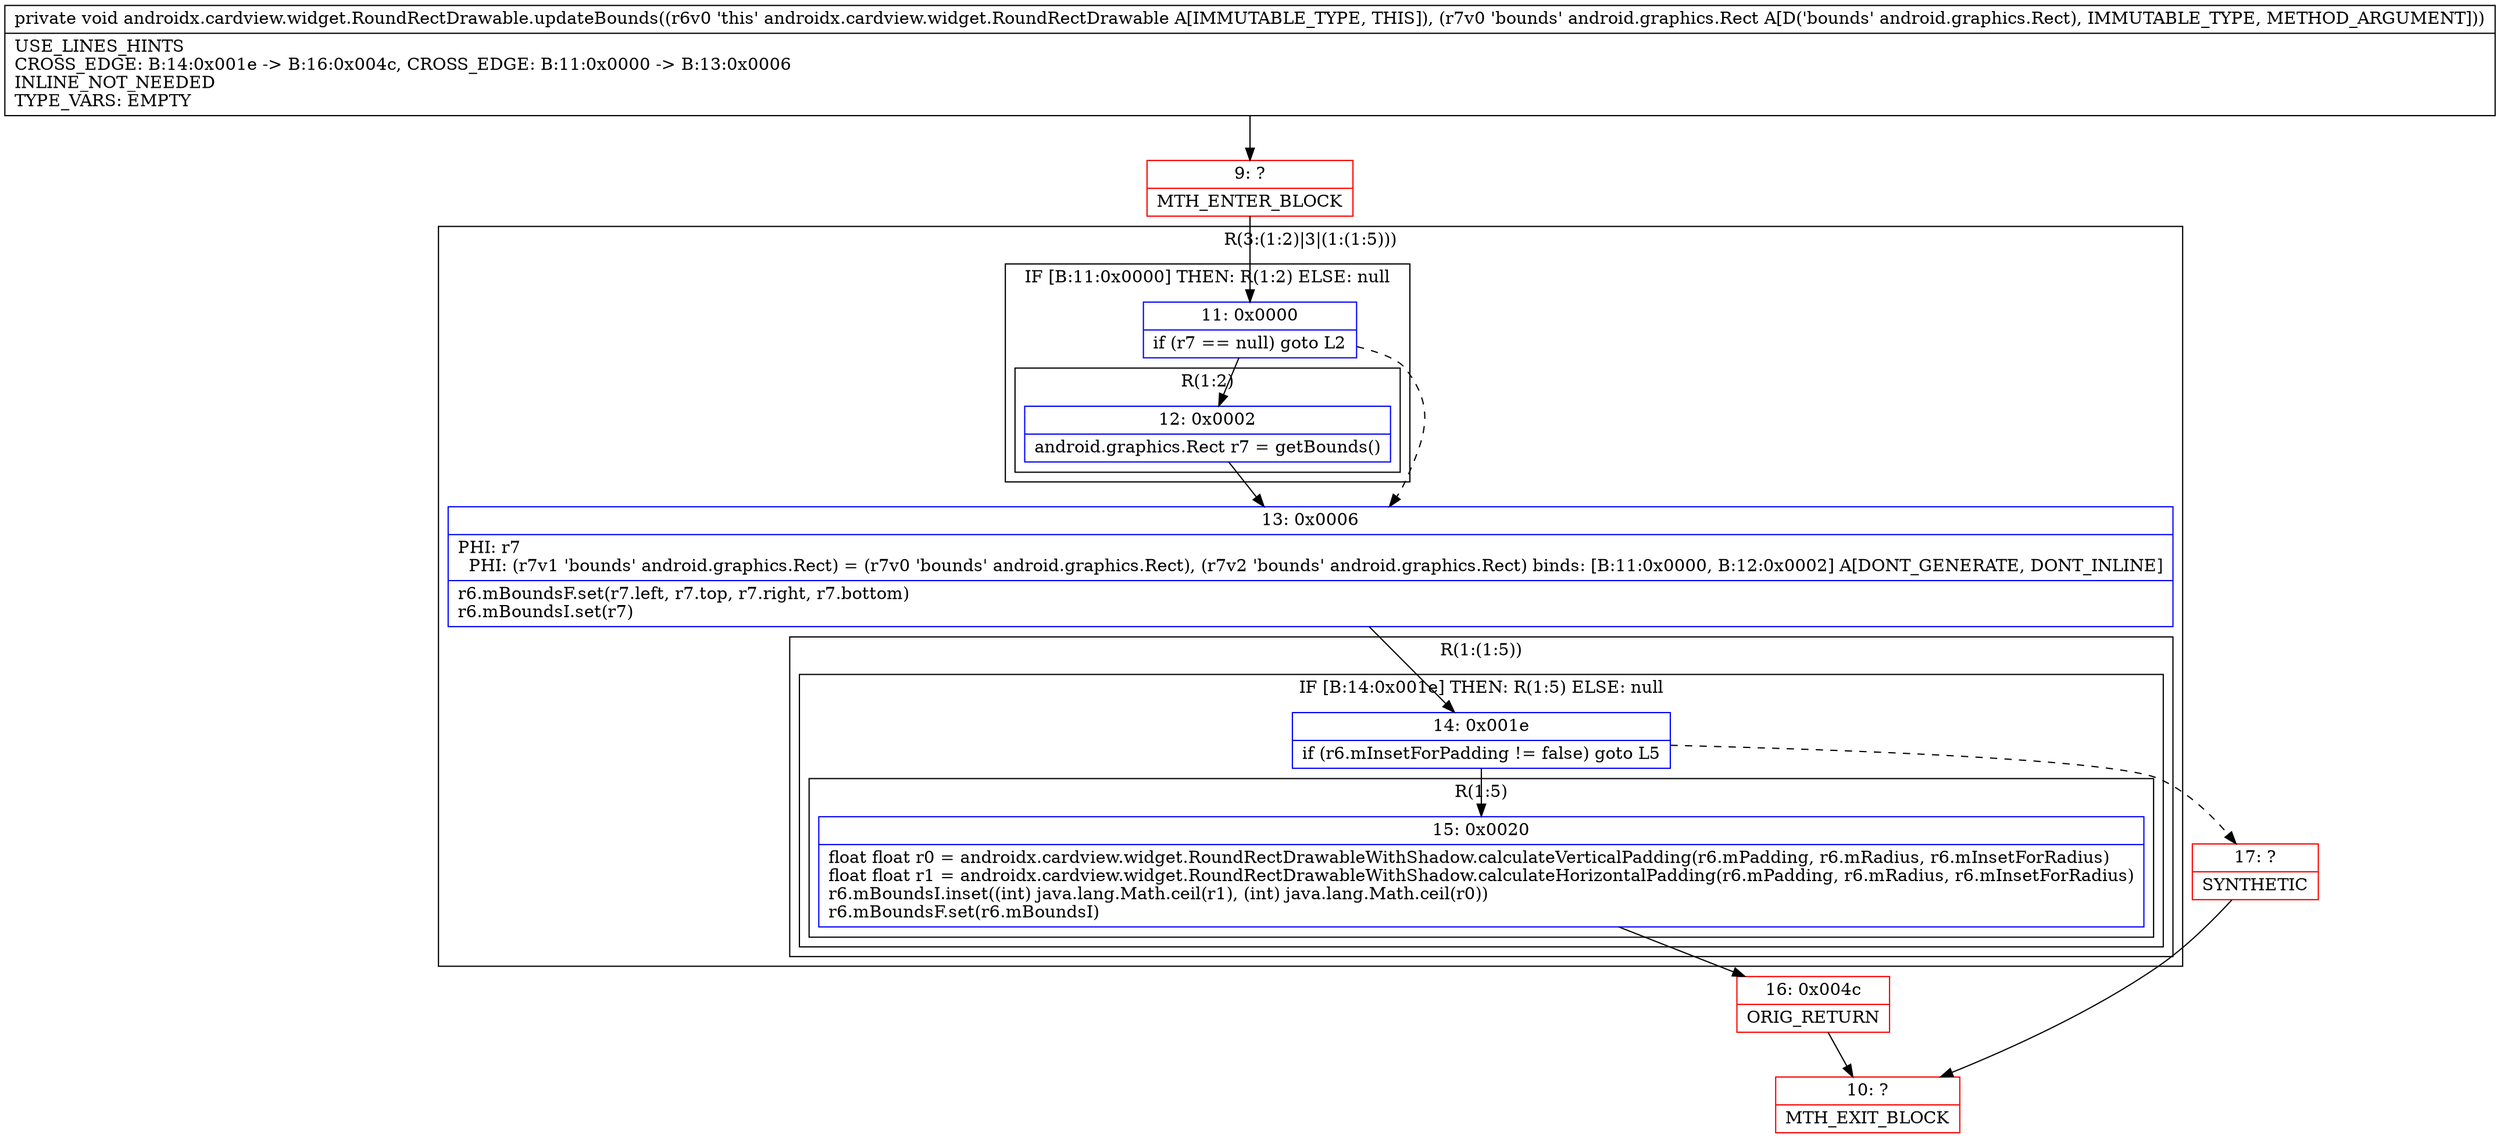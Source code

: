 digraph "CFG forandroidx.cardview.widget.RoundRectDrawable.updateBounds(Landroid\/graphics\/Rect;)V" {
subgraph cluster_Region_107276383 {
label = "R(3:(1:2)|3|(1:(1:5)))";
node [shape=record,color=blue];
subgraph cluster_IfRegion_224565449 {
label = "IF [B:11:0x0000] THEN: R(1:2) ELSE: null";
node [shape=record,color=blue];
Node_11 [shape=record,label="{11\:\ 0x0000|if (r7 == null) goto L2\l}"];
subgraph cluster_Region_104024272 {
label = "R(1:2)";
node [shape=record,color=blue];
Node_12 [shape=record,label="{12\:\ 0x0002|android.graphics.Rect r7 = getBounds()\l}"];
}
}
Node_13 [shape=record,label="{13\:\ 0x0006|PHI: r7 \l  PHI: (r7v1 'bounds' android.graphics.Rect) = (r7v0 'bounds' android.graphics.Rect), (r7v2 'bounds' android.graphics.Rect) binds: [B:11:0x0000, B:12:0x0002] A[DONT_GENERATE, DONT_INLINE]\l|r6.mBoundsF.set(r7.left, r7.top, r7.right, r7.bottom)\lr6.mBoundsI.set(r7)\l}"];
subgraph cluster_Region_436444403 {
label = "R(1:(1:5))";
node [shape=record,color=blue];
subgraph cluster_IfRegion_990161404 {
label = "IF [B:14:0x001e] THEN: R(1:5) ELSE: null";
node [shape=record,color=blue];
Node_14 [shape=record,label="{14\:\ 0x001e|if (r6.mInsetForPadding != false) goto L5\l}"];
subgraph cluster_Region_922954633 {
label = "R(1:5)";
node [shape=record,color=blue];
Node_15 [shape=record,label="{15\:\ 0x0020|float float r0 = androidx.cardview.widget.RoundRectDrawableWithShadow.calculateVerticalPadding(r6.mPadding, r6.mRadius, r6.mInsetForRadius)\lfloat float r1 = androidx.cardview.widget.RoundRectDrawableWithShadow.calculateHorizontalPadding(r6.mPadding, r6.mRadius, r6.mInsetForRadius)\lr6.mBoundsI.inset((int) java.lang.Math.ceil(r1), (int) java.lang.Math.ceil(r0))\lr6.mBoundsF.set(r6.mBoundsI)\l}"];
}
}
}
}
Node_9 [shape=record,color=red,label="{9\:\ ?|MTH_ENTER_BLOCK\l}"];
Node_16 [shape=record,color=red,label="{16\:\ 0x004c|ORIG_RETURN\l}"];
Node_10 [shape=record,color=red,label="{10\:\ ?|MTH_EXIT_BLOCK\l}"];
Node_17 [shape=record,color=red,label="{17\:\ ?|SYNTHETIC\l}"];
MethodNode[shape=record,label="{private void androidx.cardview.widget.RoundRectDrawable.updateBounds((r6v0 'this' androidx.cardview.widget.RoundRectDrawable A[IMMUTABLE_TYPE, THIS]), (r7v0 'bounds' android.graphics.Rect A[D('bounds' android.graphics.Rect), IMMUTABLE_TYPE, METHOD_ARGUMENT]))  | USE_LINES_HINTS\lCROSS_EDGE: B:14:0x001e \-\> B:16:0x004c, CROSS_EDGE: B:11:0x0000 \-\> B:13:0x0006\lINLINE_NOT_NEEDED\lTYPE_VARS: EMPTY\l}"];
MethodNode -> Node_9;Node_11 -> Node_12;
Node_11 -> Node_13[style=dashed];
Node_12 -> Node_13;
Node_13 -> Node_14;
Node_14 -> Node_15;
Node_14 -> Node_17[style=dashed];
Node_15 -> Node_16;
Node_9 -> Node_11;
Node_16 -> Node_10;
Node_17 -> Node_10;
}

